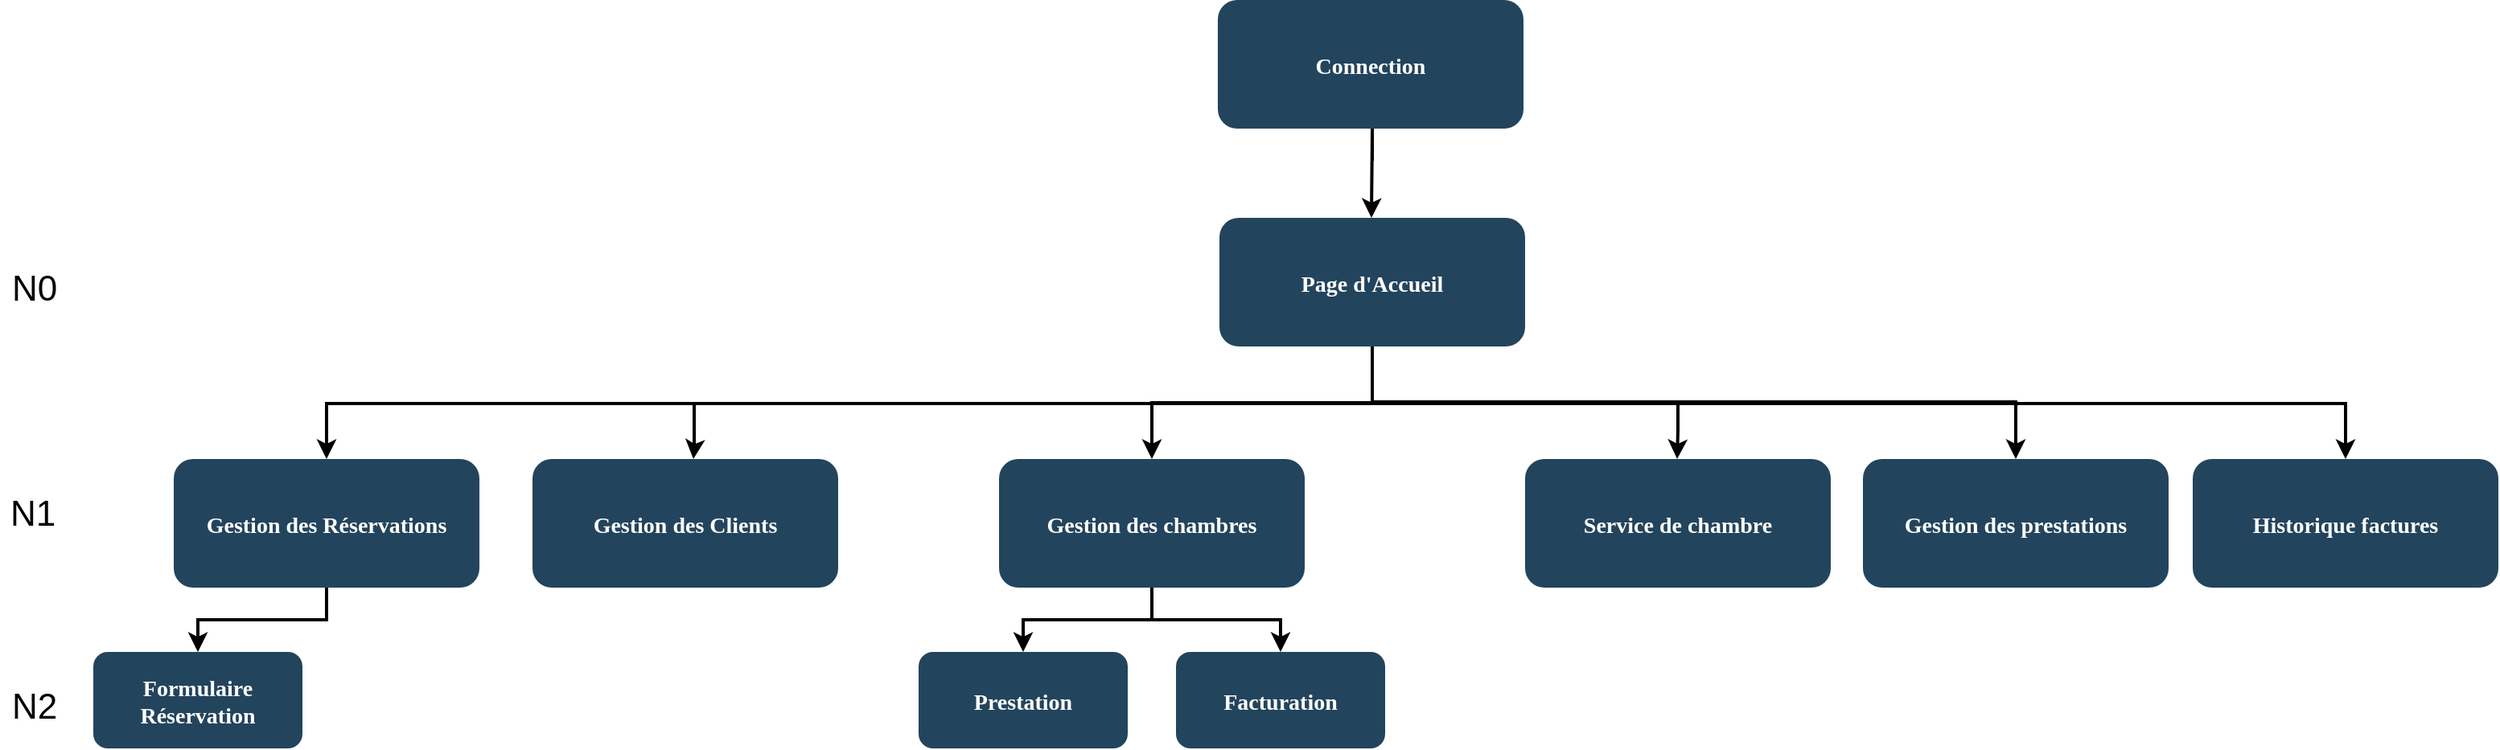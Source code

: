<mxfile version="13.9.9" type="device"><diagram name="Page-1" id="2c0d36ab-eaac-3732-788b-9136903baeff"><mxGraphModel dx="3175.5" dy="822" grid="1" gridSize="10" guides="1" tooltips="1" connect="1" arrows="1" fold="1" page="1" pageScale="1.5" pageWidth="1169" pageHeight="827" background="#ffffff" math="0" shadow="0"><root><mxCell id="0"/><mxCell id="1" parent="0"/><mxCell id="2" value="Page d'Accueil" style="rounded=1;fillColor=#23445D;gradientColor=none;strokeColor=none;fontColor=#FFFFFF;fontStyle=1;fontFamily=Tahoma;fontSize=14" parent="1" vertex="1"><mxGeometry x="757" y="185.5" width="190" height="80" as="geometry"/></mxCell><mxCell id="4" value="Historique factures" style="rounded=1;fillColor=#23445D;gradientColor=none;strokeColor=none;fontColor=#FFFFFF;fontStyle=1;fontFamily=Tahoma;fontSize=14" parent="1" vertex="1"><mxGeometry x="1362.0" y="335.5" width="190" height="80" as="geometry"/></mxCell><mxCell id="9" value="" style="edgeStyle=elbowEdgeStyle;elbow=vertical;strokeWidth=2;rounded=0" parent="1" source="2" target="4" edge="1"><mxGeometry x="337" y="215.5" width="100" height="100" as="geometry"><mxPoint x="337" y="315.5" as="sourcePoint"/><mxPoint x="437" y="215.5" as="targetPoint"/><Array as="points"><mxPoint x="970" y="301"/></Array></mxGeometry></mxCell><mxCell id="10" value="Service de chambre" style="rounded=1;fillColor=#23445D;gradientColor=none;strokeColor=none;fontColor=#FFFFFF;fontStyle=1;fontFamily=Tahoma;fontSize=14" parent="1" vertex="1"><mxGeometry x="947" y="335.5" width="190" height="80" as="geometry"/></mxCell><mxCell id="12" value="Gestion des chambres" style="rounded=1;fillColor=#23445D;gradientColor=none;strokeColor=none;fontColor=#FFFFFF;fontStyle=1;fontFamily=Tahoma;fontSize=14" parent="1" vertex="1"><mxGeometry x="620.0" y="335.5" width="190" height="80" as="geometry"/></mxCell><mxCell id="13" value="Gestion des Réservations" style="rounded=1;fillColor=#23445D;gradientColor=none;strokeColor=none;fontColor=#FFFFFF;fontStyle=1;fontFamily=Tahoma;fontSize=14" parent="1" vertex="1"><mxGeometry x="107" y="335.5" width="190" height="80" as="geometry"/></mxCell><mxCell id="14" value="Formulaire&#10;Réservation" style="rounded=1;fillColor=#23445D;gradientColor=none;strokeColor=none;fontColor=#FFFFFF;fontStyle=1;fontFamily=Tahoma;fontSize=14" parent="1" vertex="1"><mxGeometry x="57" y="455.5" width="130" height="60" as="geometry"/></mxCell><mxCell id="25" value="Prestation" style="rounded=1;fillColor=#23445D;gradientColor=none;strokeColor=none;fontColor=#FFFFFF;fontStyle=1;fontFamily=Tahoma;fontSize=14" parent="1" vertex="1"><mxGeometry x="570" y="455.5" width="130" height="60" as="geometry"/></mxCell><mxCell id="33" value="Facturation" style="rounded=1;fillColor=#23445D;gradientColor=none;strokeColor=none;fontColor=#FFFFFF;fontStyle=1;fontFamily=Tahoma;fontSize=14" parent="1" vertex="1"><mxGeometry x="730" y="455.5" width="130" height="60" as="geometry"/></mxCell><mxCell id="59" value="" style="edgeStyle=elbowEdgeStyle;elbow=vertical;strokeWidth=2;rounded=0" parent="1" source="2" target="12" edge="1"><mxGeometry x="347" y="225.5" width="100" height="100" as="geometry"><mxPoint x="862.0" y="275.5" as="sourcePoint"/><mxPoint x="1467.0" y="345.5" as="targetPoint"/></mxGeometry></mxCell><mxCell id="61" value="" style="edgeStyle=elbowEdgeStyle;elbow=vertical;strokeWidth=2;rounded=0" parent="1" source="2" target="13" edge="1"><mxGeometry x="-23" y="135.5" width="100" height="100" as="geometry"><mxPoint x="-23" y="235.5" as="sourcePoint"/><mxPoint x="77" y="135.5" as="targetPoint"/><Array as="points"><mxPoint x="380" y="301"/></Array></mxGeometry></mxCell><mxCell id="62" value="" style="edgeStyle=elbowEdgeStyle;elbow=vertical;strokeWidth=2;rounded=0" parent="1" source="13" target="14" edge="1"><mxGeometry x="-23" y="135.5" width="100" height="100" as="geometry"><mxPoint x="-23" y="235.5" as="sourcePoint"/><mxPoint x="77" y="135.5" as="targetPoint"/></mxGeometry></mxCell><mxCell id="100" value="" style="edgeStyle=elbowEdgeStyle;elbow=vertical;strokeWidth=2;rounded=0" parent="1" source="12" target="25" edge="1"><mxGeometry x="-23" y="135.5" width="100" height="100" as="geometry"><mxPoint x="-23" y="235.5" as="sourcePoint"/><mxPoint x="77" y="135.5" as="targetPoint"/></mxGeometry></mxCell><mxCell id="102" value="" style="edgeStyle=elbowEdgeStyle;elbow=vertical;strokeWidth=2;rounded=0" parent="1" source="12" target="33" edge="1"><mxGeometry x="-23" y="135.5" width="100" height="100" as="geometry"><mxPoint x="-23" y="235.5" as="sourcePoint"/><mxPoint x="77" y="135.5" as="targetPoint"/></mxGeometry></mxCell><mxCell id="edIqjcV_Py0D1aiD-5tL-123" value="N0" style="text;html=1;align=center;verticalAlign=middle;resizable=0;points=[];autosize=1;fontSize=22;" parent="1" vertex="1"><mxGeometry y="215" width="40" height="30" as="geometry"/></mxCell><mxCell id="edIqjcV_Py0D1aiD-5tL-124" value="N1" style="text;html=1;align=center;verticalAlign=middle;resizable=0;points=[];autosize=1;fontSize=22;" parent="1" vertex="1"><mxGeometry x="-1" y="355" width="40" height="30" as="geometry"/></mxCell><mxCell id="edIqjcV_Py0D1aiD-5tL-125" value="N2" style="text;html=1;align=center;verticalAlign=middle;resizable=0;points=[];autosize=1;fontSize=22;" parent="1" vertex="1"><mxGeometry y="475" width="40" height="30" as="geometry"/></mxCell><mxCell id="edIqjcV_Py0D1aiD-5tL-129" value="" style="edgeStyle=elbowEdgeStyle;elbow=vertical;strokeWidth=2;rounded=0;entryX=0.5;entryY=0;entryDx=0;entryDy=0;exitX=0.5;exitY=1;exitDx=0;exitDy=0;" parent="1" source="2" target="edIqjcV_Py0D1aiD-5tL-130" edge="1"><mxGeometry x="371.5" y="235.5" width="100" height="100" as="geometry"><mxPoint x="876.5" y="275.5" as="sourcePoint"/><mxPoint x="681.5" y="345.5" as="targetPoint"/><Array as="points"><mxPoint x="1050" y="300"/></Array></mxGeometry></mxCell><mxCell id="edIqjcV_Py0D1aiD-5tL-130" value="Gestion des prestations" style="rounded=1;fillColor=#23445D;gradientColor=none;strokeColor=none;fontColor=#FFFFFF;fontStyle=1;fontFamily=Tahoma;fontSize=14" parent="1" vertex="1"><mxGeometry x="1157" y="335.5" width="190" height="80" as="geometry"/></mxCell><mxCell id="edIqjcV_Py0D1aiD-5tL-135" value="" style="edgeStyle=elbowEdgeStyle;elbow=vertical;strokeWidth=2;rounded=0" parent="1" edge="1"><mxGeometry x="-23.5" y="15.5" width="100" height="100" as="geometry"><mxPoint x="1042" y="300" as="sourcePoint"/><mxPoint x="1041.5" y="335.5" as="targetPoint"/></mxGeometry></mxCell><mxCell id="edIqjcV_Py0D1aiD-5tL-136" value="Connection" style="rounded=1;fillColor=#23445D;gradientColor=none;strokeColor=none;fontColor=#FFFFFF;fontStyle=1;fontFamily=Tahoma;fontSize=14" parent="1" vertex="1"><mxGeometry x="756" y="50" width="190" height="80" as="geometry"/></mxCell><mxCell id="edIqjcV_Py0D1aiD-5tL-137" value="" style="edgeStyle=elbowEdgeStyle;elbow=vertical;strokeWidth=2;rounded=0" parent="1" edge="1"><mxGeometry x="-213.5" y="-134.5" width="100" height="100" as="geometry"><mxPoint x="852" y="150" as="sourcePoint"/><mxPoint x="851.5" y="185.5" as="targetPoint"/><Array as="points"><mxPoint x="852" y="130"/></Array></mxGeometry></mxCell><mxCell id="Xxo-UuAI4qxS_YjlJhOX-102" value="" style="edgeStyle=elbowEdgeStyle;elbow=vertical;strokeWidth=2;rounded=0" edge="1" parent="1"><mxGeometry x="-635" y="15.5" width="100" height="100" as="geometry"><mxPoint x="430.5" y="300" as="sourcePoint"/><mxPoint x="430" y="335.5" as="targetPoint"/><Array as="points"><mxPoint x="398.5" y="330"/></Array></mxGeometry></mxCell><mxCell id="Xxo-UuAI4qxS_YjlJhOX-103" value="Gestion des Clients" style="rounded=1;fillColor=#23445D;gradientColor=none;strokeColor=none;fontColor=#FFFFFF;fontStyle=1;fontFamily=Tahoma;fontSize=14" vertex="1" parent="1"><mxGeometry x="330" y="335.5" width="190" height="80" as="geometry"/></mxCell></root></mxGraphModel></diagram></mxfile>